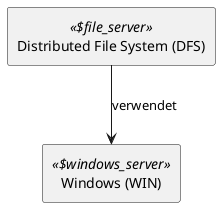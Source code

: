 @startuml

skinparam monochrome true
skinparam componentStyle uml2


show stereotype

rectangle Distributed__F_File__F_System__F___N_DFS__O_ as "Distributed File System (DFS)" <<$file_server>> {
}

rectangle Windows__F___N_WIN__O_ as "Windows (WIN)" <<$windows_server>> {
}
Distributed__F_File__F_System__F___N_DFS__O_ -down-> Windows__F___N_WIN__O_ : verwendet 

' Begin Protected Region [[layouting]]

' End Protected Region   [[layouting]]
@enduml
' Actifsource ID=[dc5bfacd-eaac-11e8-88d3-bfc6b992bdec,2b22f3bb-0e1a-11e9-8b4c-f9aec93d8b56,Hash]
